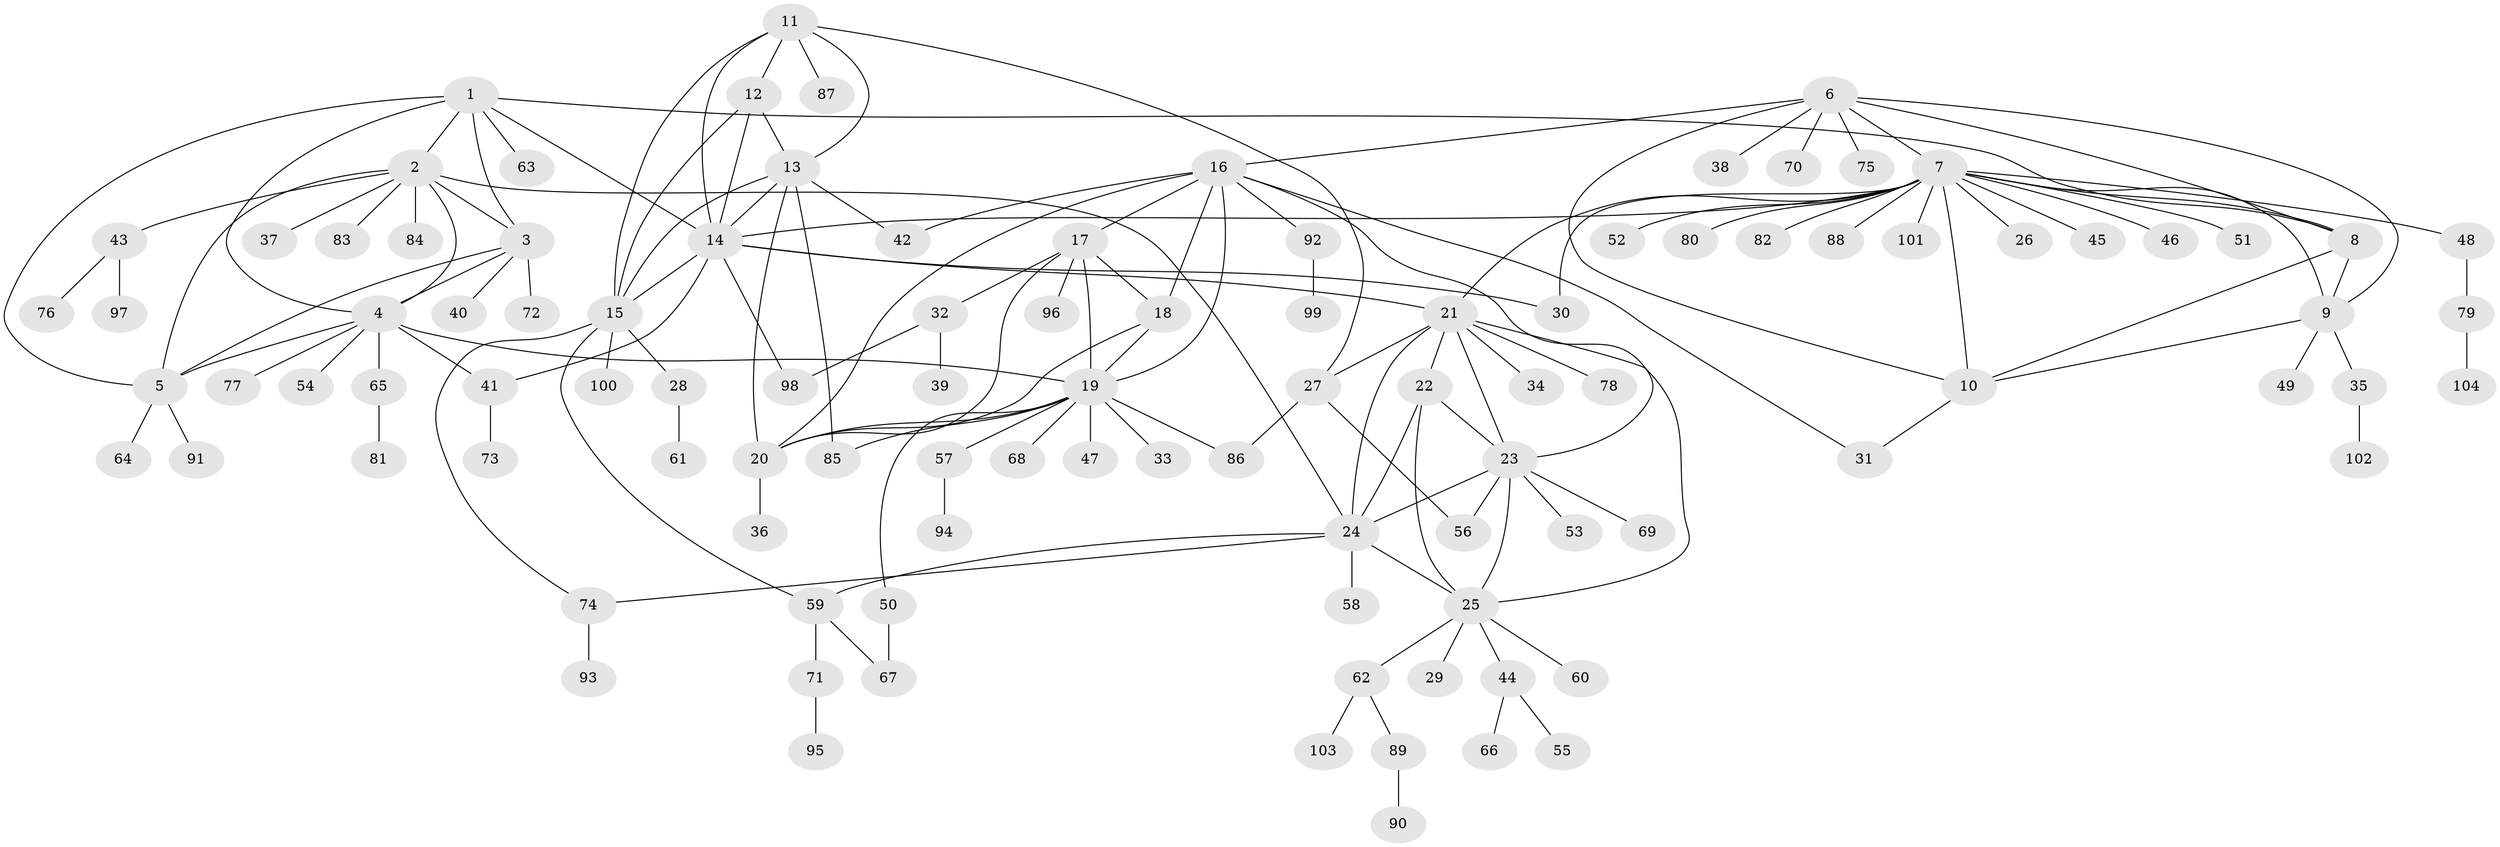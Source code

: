 // Generated by graph-tools (version 1.1) at 2025/11/02/27/25 16:11:34]
// undirected, 104 vertices, 151 edges
graph export_dot {
graph [start="1"]
  node [color=gray90,style=filled];
  1;
  2;
  3;
  4;
  5;
  6;
  7;
  8;
  9;
  10;
  11;
  12;
  13;
  14;
  15;
  16;
  17;
  18;
  19;
  20;
  21;
  22;
  23;
  24;
  25;
  26;
  27;
  28;
  29;
  30;
  31;
  32;
  33;
  34;
  35;
  36;
  37;
  38;
  39;
  40;
  41;
  42;
  43;
  44;
  45;
  46;
  47;
  48;
  49;
  50;
  51;
  52;
  53;
  54;
  55;
  56;
  57;
  58;
  59;
  60;
  61;
  62;
  63;
  64;
  65;
  66;
  67;
  68;
  69;
  70;
  71;
  72;
  73;
  74;
  75;
  76;
  77;
  78;
  79;
  80;
  81;
  82;
  83;
  84;
  85;
  86;
  87;
  88;
  89;
  90;
  91;
  92;
  93;
  94;
  95;
  96;
  97;
  98;
  99;
  100;
  101;
  102;
  103;
  104;
  1 -- 2;
  1 -- 3;
  1 -- 4;
  1 -- 5;
  1 -- 8;
  1 -- 14;
  1 -- 63;
  2 -- 3;
  2 -- 4;
  2 -- 5;
  2 -- 24;
  2 -- 37;
  2 -- 43;
  2 -- 83;
  2 -- 84;
  3 -- 4;
  3 -- 5;
  3 -- 40;
  3 -- 72;
  4 -- 5;
  4 -- 19;
  4 -- 41;
  4 -- 54;
  4 -- 65;
  4 -- 77;
  5 -- 64;
  5 -- 91;
  6 -- 7;
  6 -- 8;
  6 -- 9;
  6 -- 10;
  6 -- 16;
  6 -- 38;
  6 -- 70;
  6 -- 75;
  7 -- 8;
  7 -- 9;
  7 -- 10;
  7 -- 14;
  7 -- 21;
  7 -- 26;
  7 -- 30;
  7 -- 45;
  7 -- 46;
  7 -- 48;
  7 -- 51;
  7 -- 52;
  7 -- 80;
  7 -- 82;
  7 -- 88;
  7 -- 101;
  8 -- 9;
  8 -- 10;
  9 -- 10;
  9 -- 35;
  9 -- 49;
  10 -- 31;
  11 -- 12;
  11 -- 13;
  11 -- 14;
  11 -- 15;
  11 -- 27;
  11 -- 87;
  12 -- 13;
  12 -- 14;
  12 -- 15;
  13 -- 14;
  13 -- 15;
  13 -- 20;
  13 -- 42;
  13 -- 85;
  14 -- 15;
  14 -- 21;
  14 -- 30;
  14 -- 41;
  14 -- 98;
  15 -- 28;
  15 -- 59;
  15 -- 74;
  15 -- 100;
  16 -- 17;
  16 -- 18;
  16 -- 19;
  16 -- 20;
  16 -- 23;
  16 -- 31;
  16 -- 42;
  16 -- 92;
  17 -- 18;
  17 -- 19;
  17 -- 20;
  17 -- 32;
  17 -- 96;
  18 -- 19;
  18 -- 20;
  19 -- 20;
  19 -- 33;
  19 -- 47;
  19 -- 50;
  19 -- 57;
  19 -- 68;
  19 -- 85;
  19 -- 86;
  20 -- 36;
  21 -- 22;
  21 -- 23;
  21 -- 24;
  21 -- 25;
  21 -- 27;
  21 -- 34;
  21 -- 78;
  22 -- 23;
  22 -- 24;
  22 -- 25;
  23 -- 24;
  23 -- 25;
  23 -- 53;
  23 -- 56;
  23 -- 69;
  24 -- 25;
  24 -- 58;
  24 -- 59;
  24 -- 74;
  25 -- 29;
  25 -- 44;
  25 -- 60;
  25 -- 62;
  27 -- 56;
  27 -- 86;
  28 -- 61;
  32 -- 39;
  32 -- 98;
  35 -- 102;
  41 -- 73;
  43 -- 76;
  43 -- 97;
  44 -- 55;
  44 -- 66;
  48 -- 79;
  50 -- 67;
  57 -- 94;
  59 -- 67;
  59 -- 71;
  62 -- 89;
  62 -- 103;
  65 -- 81;
  71 -- 95;
  74 -- 93;
  79 -- 104;
  89 -- 90;
  92 -- 99;
}

